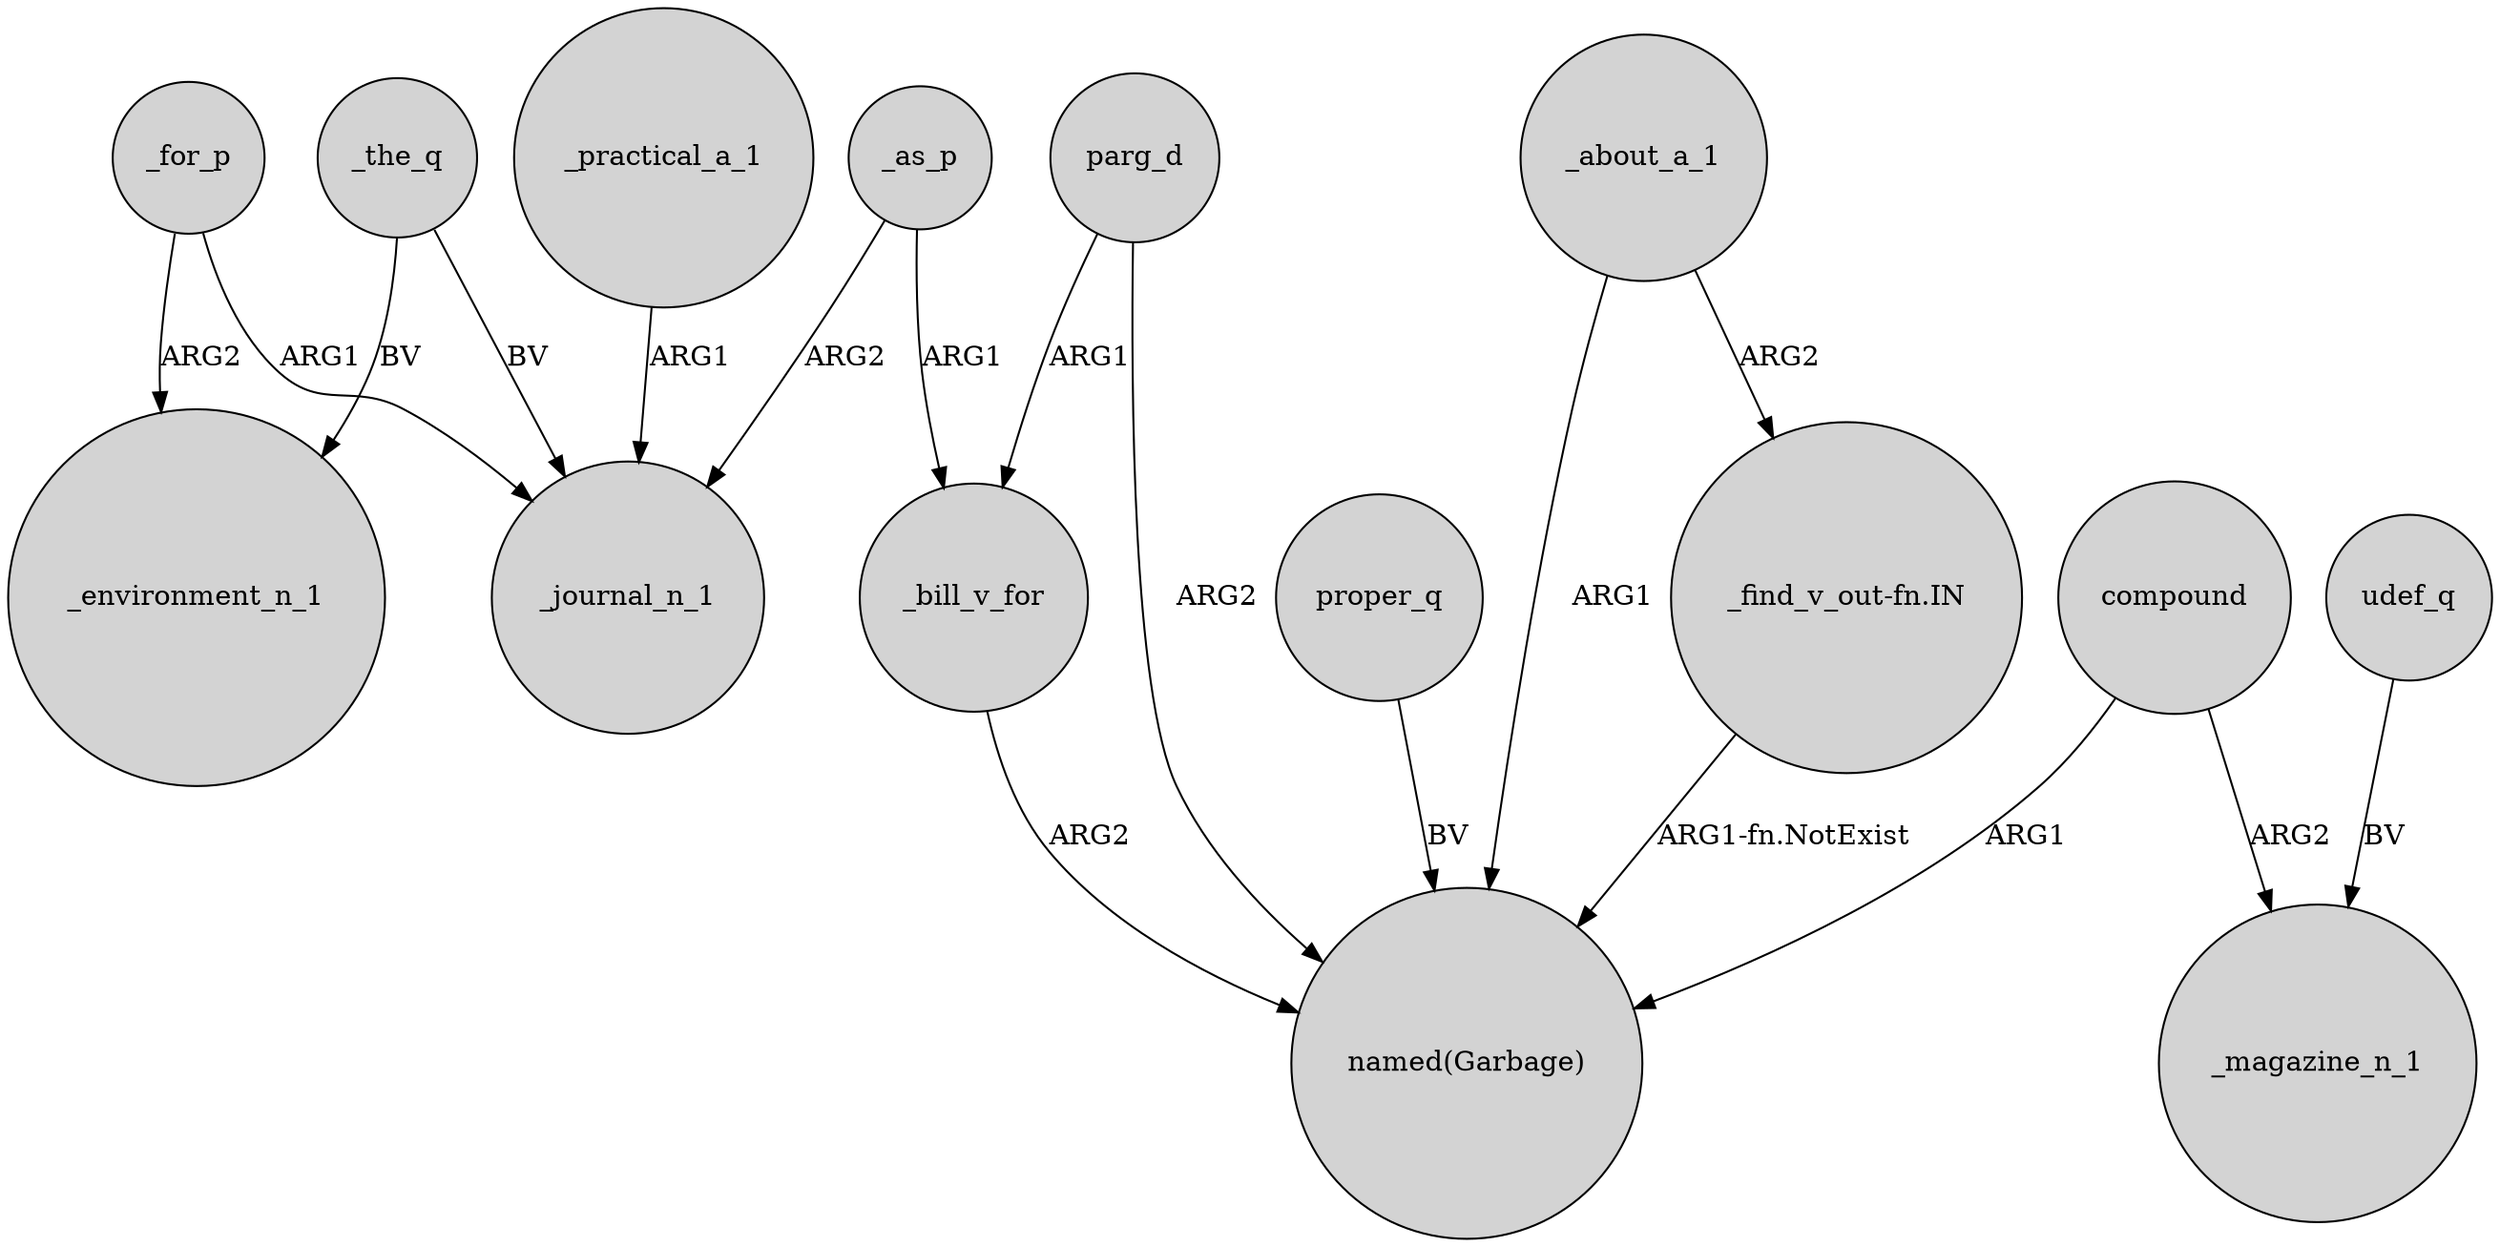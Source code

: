 digraph {
	node [shape=circle style=filled]
	_for_p -> _environment_n_1 [label=ARG2]
	_practical_a_1 -> _journal_n_1 [label=ARG1]
	_for_p -> _journal_n_1 [label=ARG1]
	compound -> "named(Garbage)" [label=ARG1]
	_as_p -> _journal_n_1 [label=ARG2]
	_the_q -> _journal_n_1 [label=BV]
	parg_d -> "named(Garbage)" [label=ARG2]
	parg_d -> _bill_v_for [label=ARG1]
	_bill_v_for -> "named(Garbage)" [label=ARG2]
	_the_q -> _environment_n_1 [label=BV]
	proper_q -> "named(Garbage)" [label=BV]
	_about_a_1 -> "_find_v_out-fn.IN" [label=ARG2]
	_as_p -> _bill_v_for [label=ARG1]
	"_find_v_out-fn.IN" -> "named(Garbage)" [label="ARG1-fn.NotExist"]
	_about_a_1 -> "named(Garbage)" [label=ARG1]
	compound -> _magazine_n_1 [label=ARG2]
	udef_q -> _magazine_n_1 [label=BV]
}
